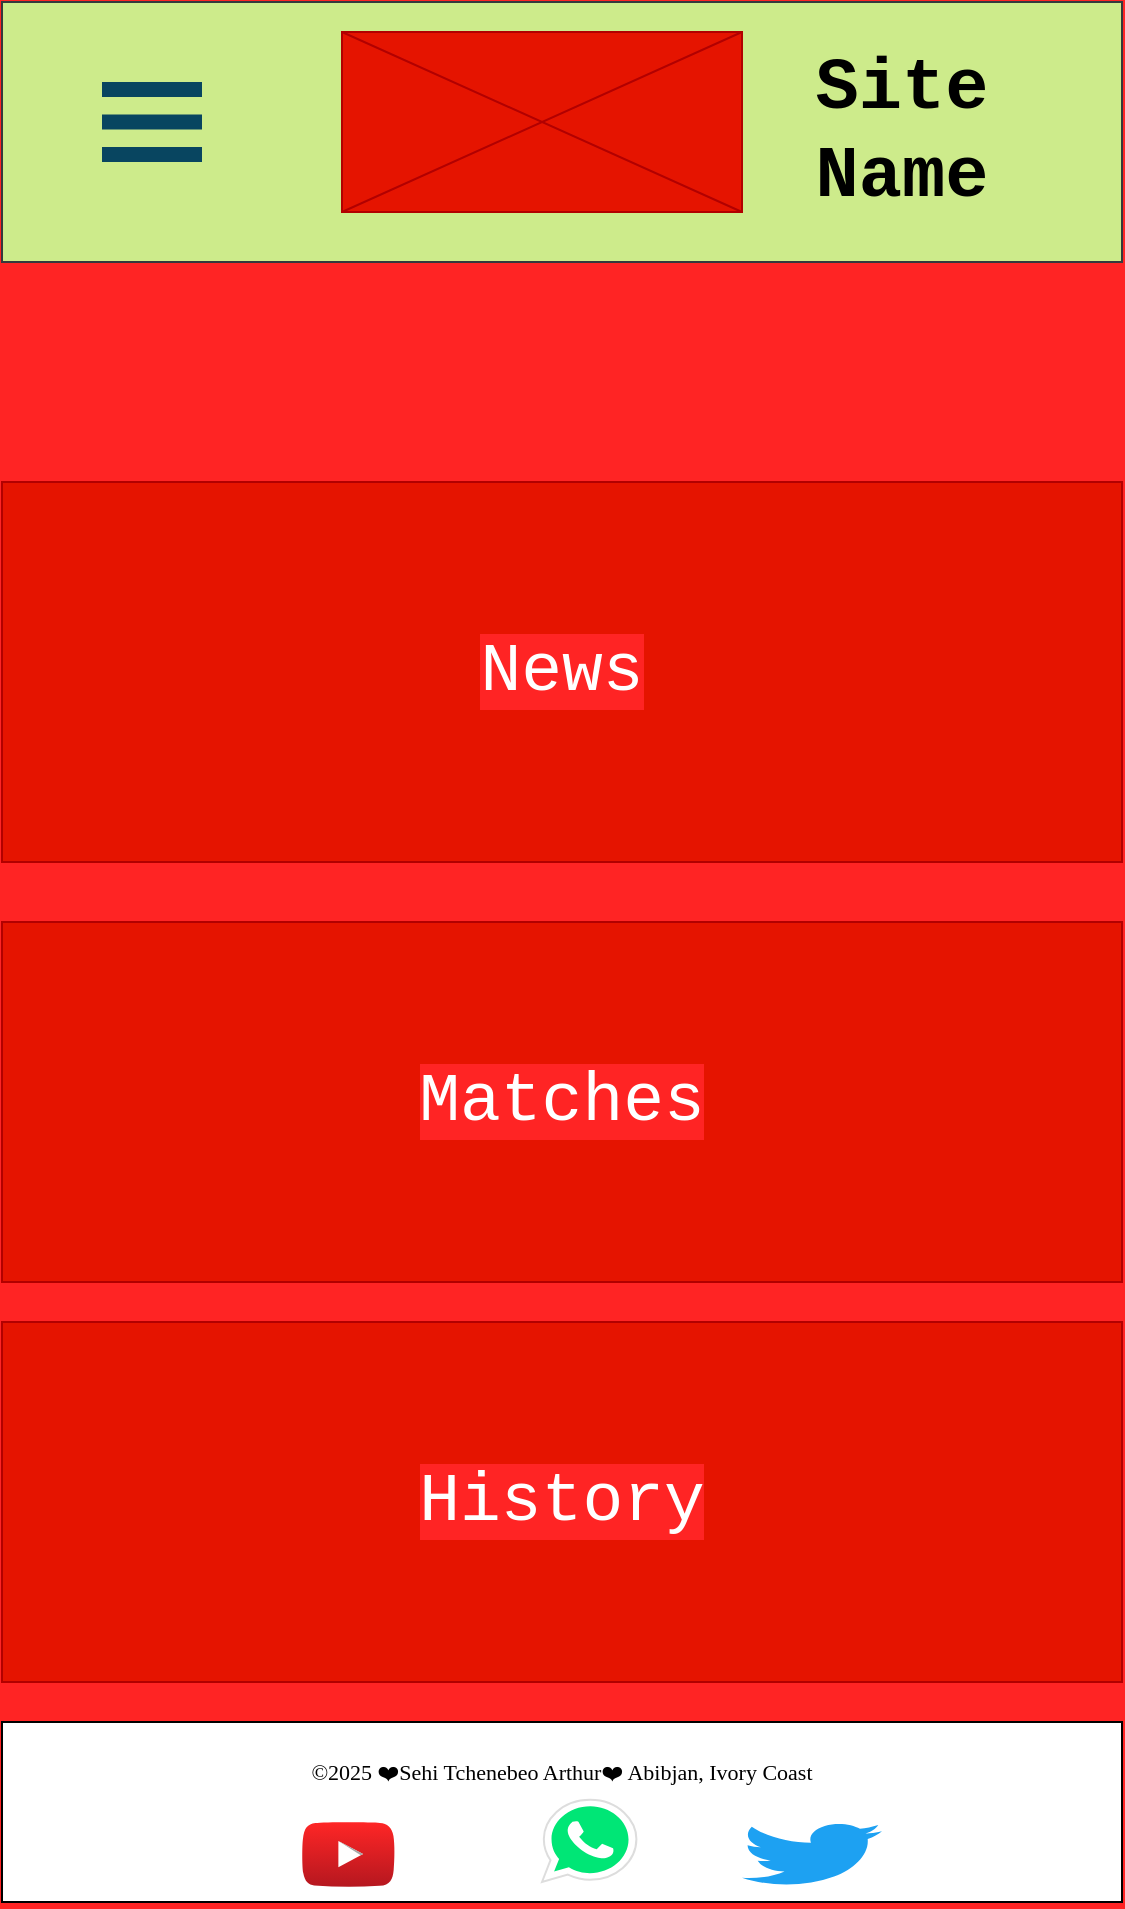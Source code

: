 <mxfile version="26.2.9">
  <diagram name="Page-1" id="-vKMGc-OFjk7XIcp_Sg9">
    <mxGraphModel dx="632" dy="707" grid="1" gridSize="10" guides="1" tooltips="1" connect="1" arrows="1" fold="1" page="1" pageScale="1" pageWidth="850" pageHeight="1100" background="#FF2424" math="0" shadow="0">
      <root>
        <mxCell id="0" />
        <mxCell id="1" parent="0" />
        <mxCell id="BGoNeb6Ve59BjNbdwA1f-83" value="" style="edgeStyle=orthogonalEdgeStyle;rounded=0;orthogonalLoop=1;jettySize=auto;html=1;" edge="1" parent="1" source="BGoNeb6Ve59BjNbdwA1f-3">
          <mxGeometry relative="1" as="geometry">
            <mxPoint x="399" y="235.0" as="sourcePoint" />
            <mxPoint x="399" y="235.0" as="targetPoint" />
          </mxGeometry>
        </mxCell>
        <mxCell id="BGoNeb6Ve59BjNbdwA1f-39" value="" style="shape=line;strokeColor=#bbbbbb;strokeWidth=1;opacity=20;resizeWidth=1;" vertex="1" parent="1">
          <mxGeometry x="220" y="497.0" width="358" height="8" as="geometry">
            <mxPoint y="467" as="offset" />
          </mxGeometry>
        </mxCell>
        <mxCell id="BGoNeb6Ve59BjNbdwA1f-84" value="&lt;h2&gt;&lt;font face=&quot;Courier New&quot;&gt;Logo&lt;/font&gt;&lt;/h2&gt;&lt;div&gt;&lt;font face=&quot;Courier New&quot;&gt;&lt;br&gt;&lt;/font&gt;&lt;/div&gt;" style="text;html=1;align=center;verticalAlign=middle;resizable=0;points=[];autosize=1;strokeColor=none;fillColor=none;" vertex="1" parent="1">
          <mxGeometry x="364" y="140" width="70" height="80" as="geometry" />
        </mxCell>
        <mxCell id="BGoNeb6Ve59BjNbdwA1f-85" value="" style="edgeStyle=orthogonalEdgeStyle;rounded=0;orthogonalLoop=1;jettySize=auto;html=1;" edge="1" parent="1" target="BGoNeb6Ve59BjNbdwA1f-3">
          <mxGeometry relative="1" as="geometry">
            <mxPoint x="399" y="235.0" as="sourcePoint" />
            <mxPoint x="399" y="235.0" as="targetPoint" />
          </mxGeometry>
        </mxCell>
        <mxCell id="BGoNeb6Ve59BjNbdwA1f-86" value="&lt;font style=&quot;font-size: 34px; background-color: rgb(255, 36, 36);&quot; face=&quot;Courier New&quot;&gt;News&lt;/font&gt;" style="rounded=0;whiteSpace=wrap;html=1;fillColor=#e51400;fontColor=#ffffff;strokeColor=#B20000;" vertex="1" parent="1">
          <mxGeometry x="160" y="360" width="560" height="190" as="geometry" />
        </mxCell>
        <mxCell id="BGoNeb6Ve59BjNbdwA1f-87" value="&lt;font face=&quot;Courier New&quot;&gt;&lt;span style=&quot;font-size: 34px; background-color: rgb(255, 36, 36);&quot;&gt;Matches&lt;/span&gt;&lt;/font&gt;" style="rounded=0;whiteSpace=wrap;html=1;fillColor=#e51400;fontColor=#ffffff;strokeColor=#B20000;" vertex="1" parent="1">
          <mxGeometry x="160" y="580" width="560" height="180" as="geometry" />
        </mxCell>
        <mxCell id="BGoNeb6Ve59BjNbdwA1f-89" value="" style="rounded=0;whiteSpace=wrap;html=1;fillColor=#cdeb8b;strokeColor=#36393d;" vertex="1" parent="1">
          <mxGeometry x="160" y="120" width="560" height="130" as="geometry" />
        </mxCell>
        <mxCell id="BGoNeb6Ve59BjNbdwA1f-3" value="" style="verticalLabelPosition=bottom;shadow=0;dashed=0;align=center;html=1;verticalAlign=top;strokeWidth=1;shape=mxgraph.mockup.graphics.simpleIcon;strokeColor=#B20000;fillColor=#e51400;fontColor=#ffffff;" vertex="1" parent="1">
          <mxGeometry x="330" y="135" width="200" height="90" as="geometry" />
        </mxCell>
        <mxCell id="BGoNeb6Ve59BjNbdwA1f-2" value="&lt;b&gt;&lt;font face=&quot;Courier New&quot; style=&quot;font-size: 36px;&quot;&gt;Site Name&lt;/font&gt;&lt;/b&gt;" style="text;html=1;align=center;verticalAlign=middle;whiteSpace=wrap;rounded=0;" vertex="1" parent="1">
          <mxGeometry x="560" y="140" width="100" height="90" as="geometry" />
        </mxCell>
        <mxCell id="BGoNeb6Ve59BjNbdwA1f-20" value="" style="dashed=0;shape=mxgraph.gmdl.preferences;strokeColor=none;fillColor=#084560;" vertex="1" parent="1">
          <mxGeometry x="210" y="160" width="50" height="40" as="geometry">
            <mxPoint x="16" y="20" as="offset" />
          </mxGeometry>
        </mxCell>
        <mxCell id="BGoNeb6Ve59BjNbdwA1f-91" value="&lt;font face=&quot;Courier New&quot;&gt;&lt;span style=&quot;font-size: 34px; background-color: rgb(255, 36, 36);&quot;&gt;History&lt;/span&gt;&lt;/font&gt;" style="rounded=0;whiteSpace=wrap;html=1;fillColor=#e51400;fontColor=#ffffff;strokeColor=#B20000;" vertex="1" parent="1">
          <mxGeometry x="160" y="780" width="560" height="180" as="geometry" />
        </mxCell>
        <mxCell id="BGoNeb6Ve59BjNbdwA1f-93" value="&lt;h2&gt;&lt;span style=&quot;font-weight: normal; background-color: light-dark(#ffffff, var(--ge-dark-color, #121212));&quot;&gt;&lt;font style=&quot;font-size: 11px;&quot; face=&quot;Lucida Console&quot;&gt;©2025 ❤️Sehi Tchenebeo Arthur❤️ Abibjan, Ivory Coast&lt;/font&gt;&lt;/span&gt;&lt;/h2&gt;&lt;div&gt;&lt;font style=&quot;font-size: 11px; background-color: light-dark(#ffffff, var(--ge-dark-color, #121212));&quot; face=&quot;Lucida Console&quot;&gt;&lt;br&gt;&lt;/font&gt;&lt;/div&gt;&lt;div&gt;&lt;font style=&quot;font-size: 11px; background-color: light-dark(#ffffff, var(--ge-dark-color, #121212));&quot; face=&quot;Lucida Console&quot;&gt;&lt;br&gt;&lt;/font&gt;&lt;/div&gt;&lt;div&gt;&lt;br&gt;&lt;/div&gt;" style="rounded=0;whiteSpace=wrap;html=1;" vertex="1" parent="1">
          <mxGeometry x="160" y="980" width="560" height="90" as="geometry" />
        </mxCell>
        <mxCell id="BGoNeb6Ve59BjNbdwA1f-95" value="" style="dashed=0;outlineConnect=0;html=1;align=center;labelPosition=center;verticalLabelPosition=bottom;verticalAlign=top;shape=mxgraph.weblogos.youtube_2;fillColor=#FF2626;gradientColor=#B5171F" vertex="1" parent="1">
          <mxGeometry x="310" y="1030" width="46.4" height="32.6" as="geometry" />
        </mxCell>
        <mxCell id="BGoNeb6Ve59BjNbdwA1f-96" value="" style="dashed=0;outlineConnect=0;html=1;align=center;labelPosition=center;verticalLabelPosition=bottom;verticalAlign=top;shape=mxgraph.weblogos.whatsapp;fillColor=#00E676;strokeColor=#dddddd" vertex="1" parent="1">
          <mxGeometry x="430" y="1018.9" width="47.2" height="41.1" as="geometry" />
        </mxCell>
        <mxCell id="BGoNeb6Ve59BjNbdwA1f-97" value="" style="dashed=0;outlineConnect=0;html=1;align=center;labelPosition=center;verticalLabelPosition=bottom;verticalAlign=top;shape=mxgraph.weblogos.twitter;fillColor=#1DA1F2;strokeColor=none" vertex="1" parent="1">
          <mxGeometry x="530" y="1030" width="70" height="32.6" as="geometry" />
        </mxCell>
      </root>
    </mxGraphModel>
  </diagram>
</mxfile>
